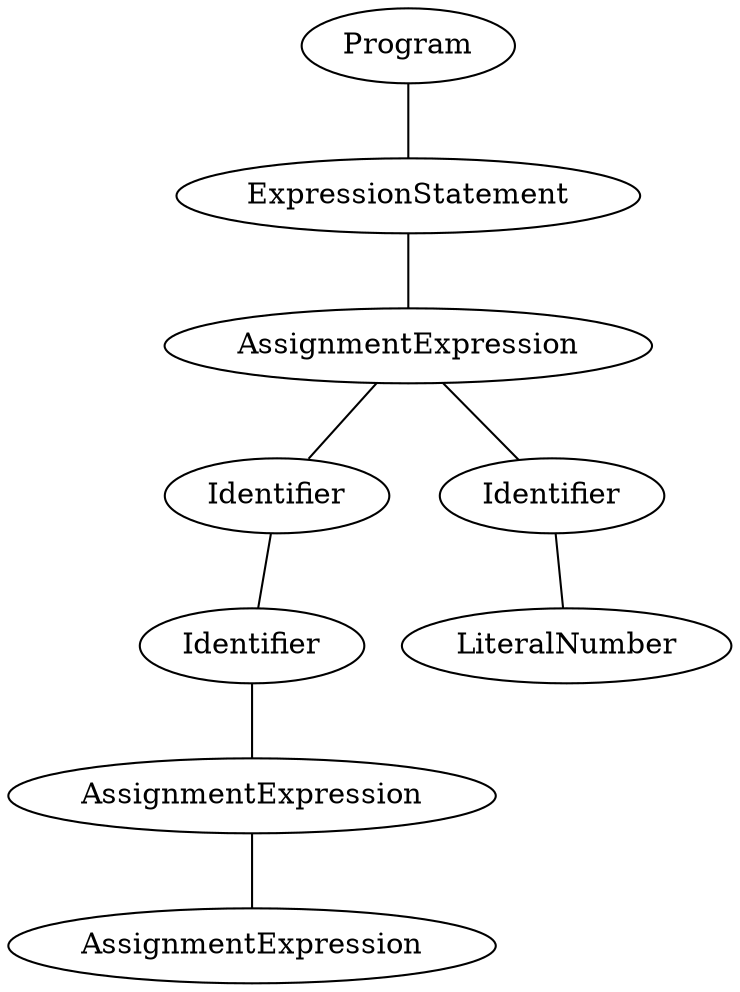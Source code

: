 // Result
graph {
	0 [label=Program]
	1 [label=ExpressionStatement]
	2 [label=AssignmentExpression]
	3 [label=Identifier]
	4 [label=Identifier]
	5 [label=Identifier]
	6 [label=LiteralNumber]
	7 [label=AssignmentExpression]
	8 [label=AssignmentExpression]
	0 -- 1
	1 -- 2
	2 -- 3
	2 -- 4
	3 -- 5
	4 -- 6
	5 -- 7
	7 -- 8
}
